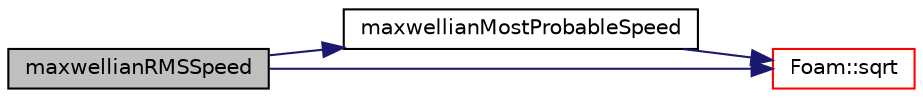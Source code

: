 digraph "maxwellianRMSSpeed"
{
  bgcolor="transparent";
  edge [fontname="Helvetica",fontsize="10",labelfontname="Helvetica",labelfontsize="10"];
  node [fontname="Helvetica",fontsize="10",shape=record];
  rankdir="LR";
  Node1 [label="maxwellianRMSSpeed",height=0.2,width=0.4,color="black", fillcolor="grey75", style="filled", fontcolor="black"];
  Node1 -> Node2 [color="midnightblue",fontsize="10",style="solid",fontname="Helvetica"];
  Node2 [label="maxwellianMostProbableSpeed",height=0.2,width=0.4,color="black",URL="$a00590.html#aaf79c2ea8c333727d9bdfd5c52d60e41",tooltip="Most probable speed. "];
  Node2 -> Node3 [color="midnightblue",fontsize="10",style="solid",fontname="Helvetica"];
  Node3 [label="Foam::sqrt",height=0.2,width=0.4,color="red",URL="$a10958.html#a8616bd62eebf2342a80222fecb1bda71"];
  Node1 -> Node3 [color="midnightblue",fontsize="10",style="solid",fontname="Helvetica"];
}
